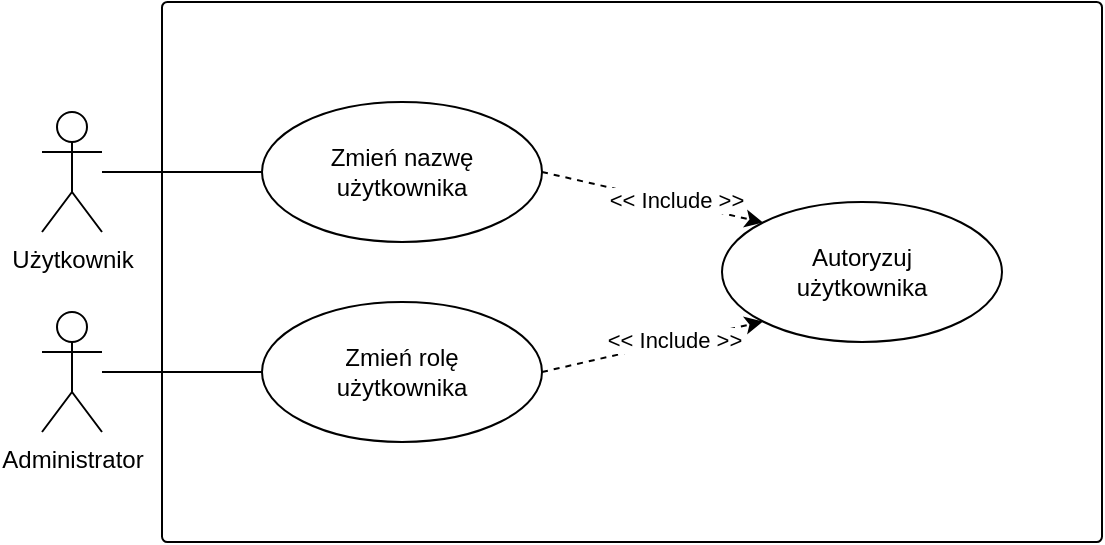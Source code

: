 <mxfile version="20.7.4" type="device"><diagram id="OQNCAkzWSZe516zdW4eU" name="Strona-1"><mxGraphModel dx="1182" dy="698" grid="1" gridSize="10" guides="1" tooltips="1" connect="1" arrows="1" fold="1" page="1" pageScale="1" pageWidth="827" pageHeight="1169" math="0" shadow="0"><root><mxCell id="0"/><mxCell id="1" parent="0"/><mxCell id="qImtPM3rf_vQGxR_NXeu-1" value="" style="rounded=1;whiteSpace=wrap;html=1;arcSize=1;shadow=0;strokeColor=default;gradientColor=none;" vertex="1" parent="1"><mxGeometry x="220" y="320" width="470" height="270" as="geometry"/></mxCell><mxCell id="qImtPM3rf_vQGxR_NXeu-4" style="edgeStyle=none;rounded=0;orthogonalLoop=1;jettySize=auto;html=1;entryX=0;entryY=0.5;entryDx=0;entryDy=0;endArrow=none;endFill=0;" edge="1" parent="1" source="qImtPM3rf_vQGxR_NXeu-6" target="qImtPM3rf_vQGxR_NXeu-12"><mxGeometry relative="1" as="geometry"/></mxCell><mxCell id="qImtPM3rf_vQGxR_NXeu-6" value="Użytkownik" style="shape=umlActor;verticalLabelPosition=bottom;verticalAlign=top;html=1;" vertex="1" parent="1"><mxGeometry x="160" y="375" width="30" height="60" as="geometry"/></mxCell><mxCell id="qImtPM3rf_vQGxR_NXeu-7" value="Autoryzuj&lt;br&gt;użytkownika" style="ellipse;whiteSpace=wrap;html=1;" vertex="1" parent="1"><mxGeometry x="500" y="420" width="140" height="70" as="geometry"/></mxCell><mxCell id="qImtPM3rf_vQGxR_NXeu-12" value="Zmień nazwę&lt;br&gt;użytkownika" style="ellipse;whiteSpace=wrap;html=1;" vertex="1" parent="1"><mxGeometry x="270" y="370" width="140" height="70" as="geometry"/></mxCell><mxCell id="qImtPM3rf_vQGxR_NXeu-15" style="edgeStyle=none;rounded=0;orthogonalLoop=1;jettySize=auto;html=1;exitX=1;exitY=0.5;exitDx=0;exitDy=0;entryX=0;entryY=0;entryDx=0;entryDy=0;endArrow=classic;endFill=1;dashed=1;labelBorderColor=none;" edge="1" parent="1" source="qImtPM3rf_vQGxR_NXeu-12" target="qImtPM3rf_vQGxR_NXeu-7"><mxGeometry relative="1" as="geometry"><mxPoint x="404.0" y="365" as="sourcePoint"/><mxPoint x="570.0" y="470" as="targetPoint"/></mxGeometry></mxCell><mxCell id="qImtPM3rf_vQGxR_NXeu-16" value="&amp;lt;&amp;lt; Include &amp;gt;&amp;gt;" style="edgeLabel;html=1;align=center;verticalAlign=middle;resizable=0;points=[];" vertex="1" connectable="0" parent="qImtPM3rf_vQGxR_NXeu-15"><mxGeometry x="0.203" y="1" relative="1" as="geometry"><mxPoint as="offset"/></mxGeometry></mxCell><mxCell id="qImtPM3rf_vQGxR_NXeu-20" value="Zmień rolę&lt;br&gt;użytkownika" style="ellipse;whiteSpace=wrap;html=1;" vertex="1" parent="1"><mxGeometry x="270" y="470" width="140" height="70" as="geometry"/></mxCell><mxCell id="qImtPM3rf_vQGxR_NXeu-21" style="edgeStyle=none;rounded=0;orthogonalLoop=1;jettySize=auto;html=1;exitX=1;exitY=0.5;exitDx=0;exitDy=0;entryX=0;entryY=1;entryDx=0;entryDy=0;endArrow=classic;endFill=1;dashed=1;labelBorderColor=none;" edge="1" parent="1" source="qImtPM3rf_vQGxR_NXeu-20" target="qImtPM3rf_vQGxR_NXeu-7"><mxGeometry relative="1" as="geometry"><mxPoint x="390" y="255" as="sourcePoint"/><mxPoint x="620" y="380" as="targetPoint"/></mxGeometry></mxCell><mxCell id="qImtPM3rf_vQGxR_NXeu-22" value="&amp;lt;&amp;lt; Include &amp;gt;&amp;gt;" style="edgeLabel;html=1;align=center;verticalAlign=middle;resizable=0;points=[];" vertex="1" connectable="0" parent="qImtPM3rf_vQGxR_NXeu-21"><mxGeometry x="0.203" y="1" relative="1" as="geometry"><mxPoint as="offset"/></mxGeometry></mxCell><mxCell id="qImtPM3rf_vQGxR_NXeu-23" style="edgeStyle=none;rounded=0;orthogonalLoop=1;jettySize=auto;html=1;entryX=0;entryY=0.5;entryDx=0;entryDy=0;endArrow=none;endFill=0;" edge="1" parent="1" source="qImtPM3rf_vQGxR_NXeu-24" target="qImtPM3rf_vQGxR_NXeu-20"><mxGeometry relative="1" as="geometry"><mxPoint x="270" y="515" as="targetPoint"/></mxGeometry></mxCell><mxCell id="qImtPM3rf_vQGxR_NXeu-24" value="Administrator&lt;br&gt;" style="shape=umlActor;verticalLabelPosition=bottom;verticalAlign=top;html=1;" vertex="1" parent="1"><mxGeometry x="160" y="475" width="30" height="60" as="geometry"/></mxCell></root></mxGraphModel></diagram></mxfile>